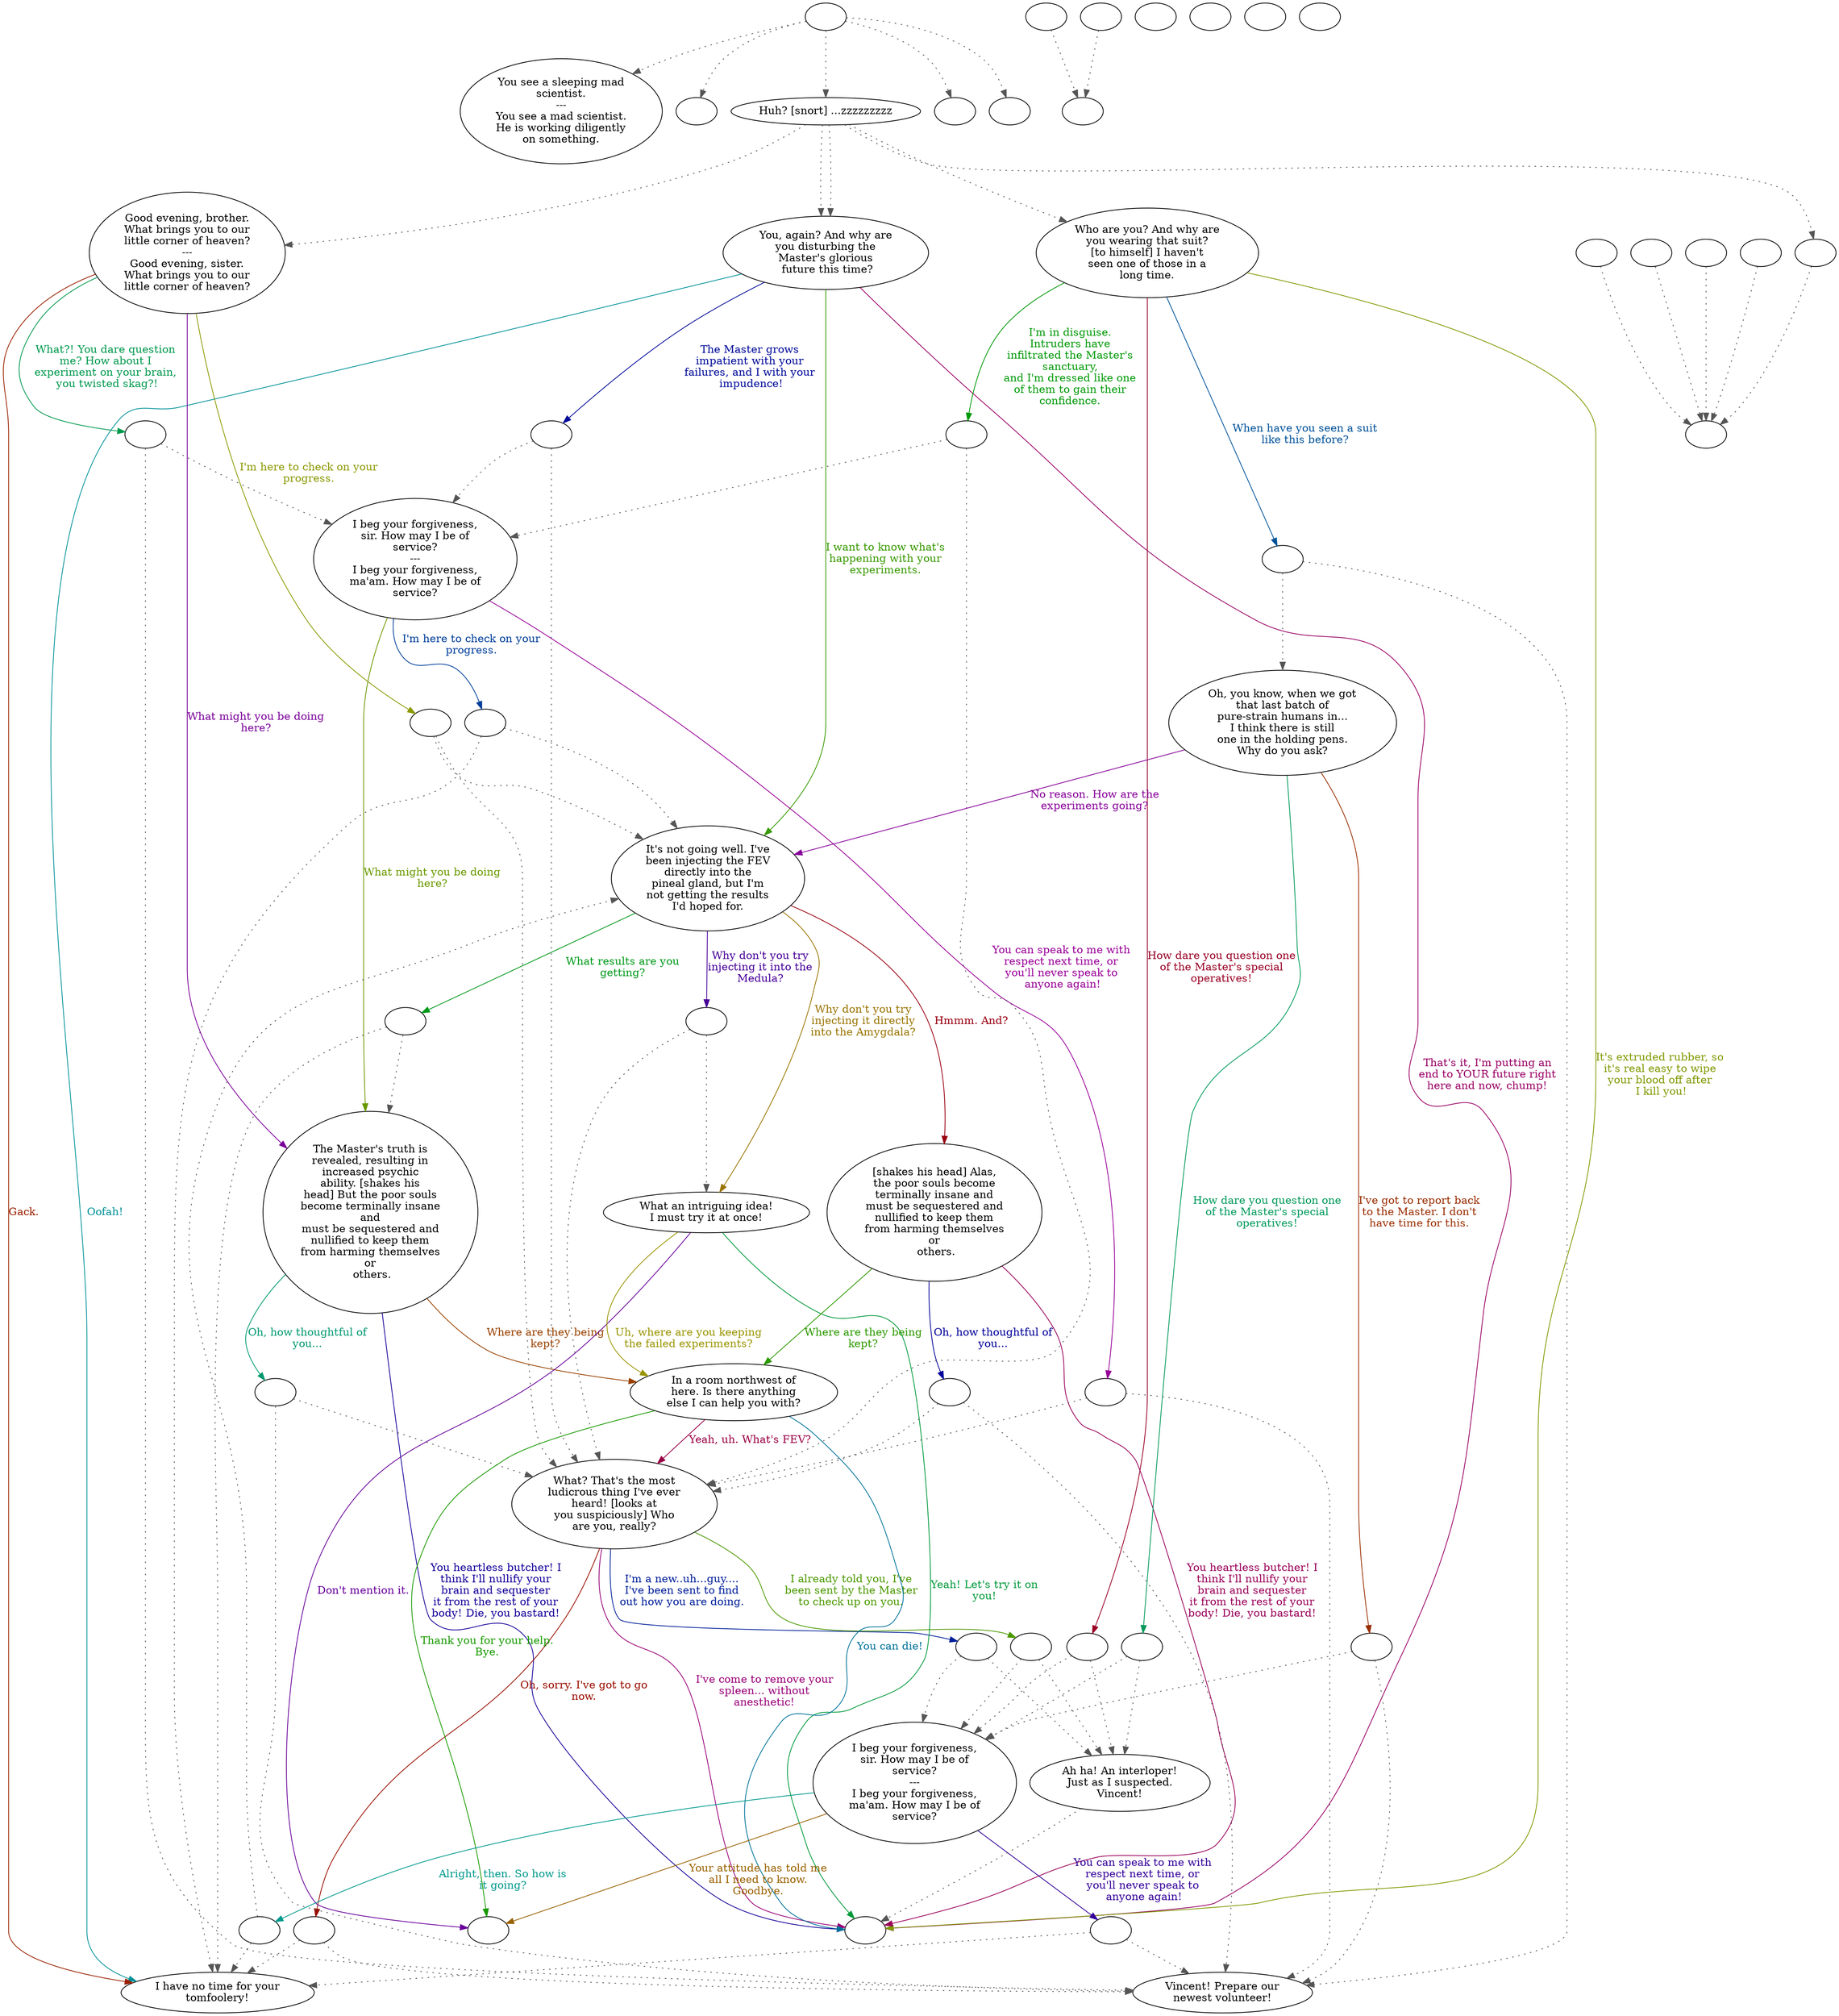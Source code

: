 digraph MADSCI {
  "start" [style=filled       fillcolor="#FFFFFF"       color="#000000"]
  "start" -> "look_at_p_proc" [style=dotted color="#555555"]
  "start" -> "pickup_p_proc" [style=dotted color="#555555"]
  "start" -> "talk_p_proc" [style=dotted color="#555555"]
  "start" -> "critter_p_proc" [style=dotted color="#555555"]
  "start" -> "destroy_p_proc" [style=dotted color="#555555"]
  "start" [label=""]
  "combat" [style=filled       fillcolor="#FFFFFF"       color="#000000"]
  "combat" [label=""]
  "critter_p_proc" [style=filled       fillcolor="#FFFFFF"       color="#000000"]
  "critter_p_proc" [label=""]
  "pickup_p_proc" [style=filled       fillcolor="#FFFFFF"       color="#000000"]
  "pickup_p_proc" [label=""]
  "talk_p_proc" [style=filled       fillcolor="#FFFFFF"       color="#000000"]
  "talk_p_proc" -> "get_reaction" [style=dotted color="#555555"]
  "talk_p_proc" -> "madsci01" [style=dotted color="#555555"]
  "talk_p_proc" -> "madsci00" [style=dotted color="#555555"]
  "talk_p_proc" -> "madsci01" [style=dotted color="#555555"]
  "talk_p_proc" -> "madsci12" [style=dotted color="#555555"]
  "talk_p_proc" [label="Huh? [snort] ...zzzzzzzzz"]
  "destroy_p_proc" [style=filled       fillcolor="#FFFFFF"       color="#000000"]
  "destroy_p_proc" [label=""]
  "look_at_p_proc" [style=filled       fillcolor="#FFFFFF"       color="#000000"]
  "look_at_p_proc" [label="You see a sleeping mad\nscientist.\n---\nYou see a mad scientist.\nHe is working diligently\non something."]
  "dialog_end" [style=filled       fillcolor="#FFFFFF"       color="#000000"]
  "dialog_end" [label=""]
  "madsci00" [style=filled       fillcolor="#FFFFFF"       color="#000000"]
  "madsci00" [label="Good evening, brother.\nWhat brings you to our\nlittle corner of heaven?\n---\nGood evening, sister.\nWhat brings you to our\nlittle corner of heaven?"]
  "madsci00" -> "madsci00a" [label="I'm here to check on your\nprogress." color="#8B9900" fontcolor="#8B9900"]
  "madsci00" -> "madsci04" [label="What might you be doing\nhere?" color="#7B0099" fontcolor="#7B0099"]
  "madsci00" -> "madsci00b" [label="What?! You dare question\nme? How about I\nexperiment on your brain,\n you twisted skag?!" color="#00994E" fontcolor="#00994E"]
  "madsci00" -> "madsci06" [label="Gack." color="#992100" fontcolor="#992100"]
  "madsci00a" [style=filled       fillcolor="#FFFFFF"       color="#000000"]
  "madsci00a" -> "madsci02" [style=dotted color="#555555"]
  "madsci00a" -> "madsci09" [style=dotted color="#555555"]
  "madsci00a" [label=""]
  "madsci00b" [style=filled       fillcolor="#FFFFFF"       color="#000000"]
  "madsci00b" -> "madsci03" [style=dotted color="#555555"]
  "madsci00b" -> "madsci08" [style=dotted color="#555555"]
  "madsci00b" [label=""]
  "madsci01" [style=filled       fillcolor="#FFFFFF"       color="#000000"]
  "madsci01" [label="You, again? And why are\nyou disturbing the\nMaster's glorious\n future this time?"]
  "madsci01" -> "madsci01a" [label="The Master grows\nimpatient with your\nfailures, and I with your\n impudence!" color="#000B99" fontcolor="#000B99"]
  "madsci01" -> "madsci02" [label="I want to know what's\nhappening with your\nexperiments." color="#389900" fontcolor="#389900"]
  "madsci01" -> "combat" [label="That's it, I'm putting an\nend to YOUR future right\nhere and now, chump!" color="#990065" fontcolor="#990065"]
  "madsci01" -> "madsci06" [label="Oofah!" color="#009199" fontcolor="#009199"]
  "madsci01a" [style=filled       fillcolor="#FFFFFF"       color="#000000"]
  "madsci01a" -> "madsci03" [style=dotted color="#555555"]
  "madsci01a" -> "madsci09" [style=dotted color="#555555"]
  "madsci01a" [label=""]
  "madsci02" [style=filled       fillcolor="#FFFFFF"       color="#000000"]
  "madsci02" [label="It's not going well. I've\nbeen injecting the FEV\ndirectly into the\npineal gland, but I'm\nnot getting the results\nI'd hoped for."]
  "madsci02" -> "madsci07" [label="Why don't you try\ninjecting it directly\ninto the Amygdala?" color="#997400" fontcolor="#997400"]
  "madsci02" -> "madsci02a" [label="Why don't you try\ninjecting it into the\nMedula?" color="#470099" fontcolor="#470099"]
  "madsci02" -> "madsci02b" [label="What results are you\ngetting?" color="#00991B" fontcolor="#00991B"]
  "madsci02" -> "madsci14" [label="Hmmm. And?" color="#990012" fontcolor="#990012"]
  "madsci02a" [style=filled       fillcolor="#FFFFFF"       color="#000000"]
  "madsci02a" -> "madsci07" [style=dotted color="#555555"]
  "madsci02a" -> "madsci09" [style=dotted color="#555555"]
  "madsci02a" [label=""]
  "madsci02b" [style=filled       fillcolor="#FFFFFF"       color="#000000"]
  "madsci02b" -> "madsci04" [style=dotted color="#555555"]
  "madsci02b" -> "madsci06" [style=dotted color="#555555"]
  "madsci02b" [label=""]
  "madsci03" [style=filled       fillcolor="#FFFFFF"       color="#000000"]
  "madsci03" [label="I beg your forgiveness,\nsir. How may I be of\nservice?\n---\nI beg your forgiveness,\nma'am. How may I be of\nservice?"]
  "madsci03" -> "madsci03a" [label="I'm here to check on your\nprogress." color="#003F99" fontcolor="#003F99"]
  "madsci03" -> "madsci04" [label="What might you be doing\nhere?" color="#6B9900" fontcolor="#6B9900"]
  "madsci03" -> "madsci03b" [label="You can speak to me with\nrespect next time, or\nyou'll never speak to\n anyone again!" color="#990098" fontcolor="#990098"]
  "madsci03a" [style=filled       fillcolor="#FFFFFF"       color="#000000"]
  "madsci03a" -> "madsci02" [style=dotted color="#555555"]
  "madsci03a" -> "madsci06" [style=dotted color="#555555"]
  "madsci03a" [label=""]
  "madsci03b" [style=filled       fillcolor="#FFFFFF"       color="#000000"]
  "madsci03b" -> "madsci09" [style=dotted color="#555555"]
  "madsci03b" -> "madsci08" [style=dotted color="#555555"]
  "madsci03b" [label=""]
  "madsci04" [style=filled       fillcolor="#FFFFFF"       color="#000000"]
  "madsci04" [label="The Master's truth is\nrevealed, resulting in\nincreased psychic\nability. [shakes his\nhead] But the poor souls\nbecome terminally insane\nand\nmust be sequestered and\nnullified to keep them\nfrom harming themselves\nor\n others."]
  "madsci04" -> "madsci04a" [label="Oh, how thoughtful of\nyou..." color="#00996E" fontcolor="#00996E"]
  "madsci04" -> "madsci05" [label="Where are they being\nkept?" color="#994100" fontcolor="#994100"]
  "madsci04" -> "combat" [label="You heartless butcher! I\nthink I'll nullify your\nbrain and sequester\nit from the rest of your\nbody! Die, you bastard!" color="#140099" fontcolor="#140099"]
  "madsci04a" [style=filled       fillcolor="#FFFFFF"       color="#000000"]
  "madsci04a" -> "madsci09" [style=dotted color="#555555"]
  "madsci04a" -> "madsci08" [style=dotted color="#555555"]
  "madsci04a" [label=""]
  "madsci05" [style=filled       fillcolor="#FFFFFF"       color="#000000"]
  "madsci05" [label="In a room northwest of\nhere. Is there anything\nelse I can help you with?"]
  "madsci05" -> "dialog_end" [label="Thank you for your help.\nBye." color="#189900" fontcolor="#189900"]
  "madsci05" -> "madsci09" [label="Yeah, uh. What's FEV?" color="#990045" fontcolor="#990045"]
  "madsci05" -> "combat" [label="You can die!" color="#007299" fontcolor="#007299"]
  "madsci06" [style=filled       fillcolor="#FFFFFF"       color="#000000"]
  "madsci06" [label="I have no time for your\ntomfoolery!"]
  "madsci07" [style=filled       fillcolor="#FFFFFF"       color="#000000"]
  "madsci07" [label="What an intriguing idea!\nI must try it at once!"]
  "madsci07" -> "madsci05" [label="Uh, where are you keeping\nthe failed experiments?" color="#999400" fontcolor="#999400"]
  "madsci07" -> "dialog_end" [label="Don't mention it." color="#670099" fontcolor="#670099"]
  "madsci07" -> "combat" [label="Yeah! Let's try it on\nyou!" color="#00993A" fontcolor="#00993A"]
  "madsci08" [style=filled       fillcolor="#FFFFFF"       color="#000000"]
  "madsci08" [label="Vincent! Prepare our\nnewest volunteer!"]
  "madsci09" [style=filled       fillcolor="#FFFFFF"       color="#000000"]
  "madsci09" [label="What? That's the most\nludicrous thing I've ever\nheard! [looks at\nyou suspiciously] Who\nare you, really?"]
  "madsci09" -> "madsci09a" [label="Oh, sorry. I've got to go\nnow." color="#990E00" fontcolor="#990E00"]
  "madsci09" -> "madsci09b" [label="I'm a new..uh...guy....\nI've been sent to find\nout how you are doing." color="#001F99" fontcolor="#001F99"]
  "madsci09" -> "madsci09c" [label="I already told you, I've\nbeen sent by the Master\nto check up on you." color="#4C9900" fontcolor="#4C9900"]
  "madsci09" -> "combat" [label="I've come to remove your\nspleen... without\nanesthetic!" color="#990078" fontcolor="#990078"]
  "madsci09a" [style=filled       fillcolor="#FFFFFF"       color="#000000"]
  "madsci09a" -> "madsci06" [style=dotted color="#555555"]
  "madsci09a" -> "madsci08" [style=dotted color="#555555"]
  "madsci09a" [label=""]
  "madsci09b" [style=filled       fillcolor="#FFFFFF"       color="#000000"]
  "madsci09b" -> "madsci10" [style=dotted color="#555555"]
  "madsci09b" -> "madsci11" [style=dotted color="#555555"]
  "madsci09b" [label=""]
  "madsci09c" [style=filled       fillcolor="#FFFFFF"       color="#000000"]
  "madsci09c" -> "madsci10" [style=dotted color="#555555"]
  "madsci09c" -> "madsci11" [style=dotted color="#555555"]
  "madsci09c" [label=""]
  "madsci10" [style=filled       fillcolor="#FFFFFF"       color="#000000"]
  "madsci10" [label="I beg your forgiveness,\nsir. How may I be of\nservice?\n---\nI beg your forgiveness,\nma'am. How may I be of\nservice?"]
  "madsci10" -> "madsci10a" [label="Alright, then. So how is\nit going?" color="#00998D" fontcolor="#00998D"]
  "madsci10" -> "dialog_end" [label="Your attitude has told me\nall I need to know.\nGoodbye." color="#996100" fontcolor="#996100"]
  "madsci10" -> "madsci10b" [label="You can speak to me with\nrespect next time, or\nyou'll never speak to\n anyone again!" color="#340099" fontcolor="#340099"]
  "madsci10a" [style=filled       fillcolor="#FFFFFF"       color="#000000"]
  "madsci10a" -> "madsci02" [style=dotted color="#555555"]
  "madsci10a" -> "madsci06" [style=dotted color="#555555"]
  "madsci10a" [label=""]
  "madsci10b" [style=filled       fillcolor="#FFFFFF"       color="#000000"]
  "madsci10b" -> "madsci06" [style=dotted color="#555555"]
  "madsci10b" -> "madsci08" [style=dotted color="#555555"]
  "madsci10b" [label=""]
  "madsci11" [style=filled       fillcolor="#FFFFFF"       color="#000000"]
  "madsci11" -> "combat" [style=dotted color="#555555"]
  "madsci11" [label="Ah ha! An interloper!\nJust as I suspected.\nVincent!"]
  "madsci12" [style=filled       fillcolor="#FFFFFF"       color="#000000"]
  "madsci12" [label="Who are you? And why are\nyou wearing that suit?\n[to himself] I haven't\nseen one of those in a\nlong time."]
  "madsci12" -> "madsci12a" [label="I'm in disguise.\nIntruders have\ninfiltrated the Master's\nsanctuary,\nand I'm dressed like one\nof them to gain their\nconfidence." color="#009907" fontcolor="#009907"]
  "madsci12" -> "madsci12b" [label="How dare you question one\nof the Master's special\noperatives!" color="#990025" fontcolor="#990025"]
  "madsci12" -> "madsci12c" [label="When have you seen a suit\nlike this before?" color="#005299" fontcolor="#005299"]
  "madsci12" -> "combat" [label="It's extruded rubber, so\nit's real easy to wipe\nyour blood off after\n I kill you!" color="#7F9900" fontcolor="#7F9900"]
  "madsci12a" [style=filled       fillcolor="#FFFFFF"       color="#000000"]
  "madsci12a" -> "madsci03" [style=dotted color="#555555"]
  "madsci12a" -> "madsci09" [style=dotted color="#555555"]
  "madsci12a" [label=""]
  "madsci12b" [style=filled       fillcolor="#FFFFFF"       color="#000000"]
  "madsci12b" -> "madsci10" [style=dotted color="#555555"]
  "madsci12b" -> "madsci11" [style=dotted color="#555555"]
  "madsci12b" [label=""]
  "madsci12c" [style=filled       fillcolor="#FFFFFF"       color="#000000"]
  "madsci12c" -> "madsci13" [style=dotted color="#555555"]
  "madsci12c" -> "madsci08" [style=dotted color="#555555"]
  "madsci12c" [label=""]
  "madsci13" [style=filled       fillcolor="#FFFFFF"       color="#000000"]
  "madsci13" [label="Oh, you know, when we got\nthat last batch of\npure-strain humans in...\nI think there is still\none in the holding pens.\nWhy do you ask?"]
  "madsci13" -> "madsci02" [label="No reason. How are the\nexperiments going?" color="#870099" fontcolor="#870099"]
  "madsci13" -> "madsci13a" [label="How dare you question one\nof the Master's special\noperatives!" color="#00995A" fontcolor="#00995A"]
  "madsci13" -> "madsci13b" [label="I've got to report back\nto the Master. I don't\nhave time for this." color="#992D00" fontcolor="#992D00"]
  "madsci13a" [style=filled       fillcolor="#FFFFFF"       color="#000000"]
  "madsci13a" -> "madsci10" [style=dotted color="#555555"]
  "madsci13a" -> "madsci11" [style=dotted color="#555555"]
  "madsci13a" [label=""]
  "madsci13b" [style=filled       fillcolor="#FFFFFF"       color="#000000"]
  "madsci13b" -> "madsci10" [style=dotted color="#555555"]
  "madsci13b" -> "madsci08" [style=dotted color="#555555"]
  "madsci13b" [label=""]
  "madsci14" [style=filled       fillcolor="#FFFFFF"       color="#000000"]
  "madsci14" [label="[shakes his head] Alas,\nthe poor souls become\nterminally insane and\nmust be sequestered and\nnullified to keep them\nfrom harming themselves\nor\n others."]
  "madsci14" -> "madsci14a" [label="Oh, how thoughtful of\nyou..." color="#010099" fontcolor="#010099"]
  "madsci14" -> "madsci05" [label="Where are they being\nkept?" color="#2C9900" fontcolor="#2C9900"]
  "madsci14" -> "combat" [label="You heartless butcher! I\nthink I'll nullify your\nbrain and sequester\nit from the rest of your\nbody! Die, you bastard!" color="#990059" fontcolor="#990059"]
  "madsci14a" [style=filled       fillcolor="#FFFFFF"       color="#000000"]
  "madsci14a" -> "madsci09" [style=dotted color="#555555"]
  "madsci14a" -> "madsci08" [style=dotted color="#555555"]
  "madsci14a" [label=""]
  "get_reaction" [style=filled       fillcolor="#FFFFFF"       color="#000000"]
  "get_reaction" -> "ReactToLevel" [style=dotted color="#555555"]
  "get_reaction" [label=""]
  "ReactToLevel" [style=filled       fillcolor="#FFFFFF"       color="#000000"]
  "ReactToLevel" [label=""]
  "LevelToReact" [style=filled       fillcolor="#FFFFFF"       color="#000000"]
  "LevelToReact" [label=""]
  "UpReact" [style=filled       fillcolor="#FFFFFF"       color="#000000"]
  "UpReact" -> "ReactToLevel" [style=dotted color="#555555"]
  "UpReact" [label=""]
  "DownReact" [style=filled       fillcolor="#FFFFFF"       color="#000000"]
  "DownReact" -> "ReactToLevel" [style=dotted color="#555555"]
  "DownReact" [label=""]
  "BottomReact" [style=filled       fillcolor="#FFFFFF"       color="#000000"]
  "BottomReact" [label=""]
  "TopReact" [style=filled       fillcolor="#FFFFFF"       color="#000000"]
  "TopReact" [label=""]
  "BigUpReact" [style=filled       fillcolor="#FFFFFF"       color="#000000"]
  "BigUpReact" -> "ReactToLevel" [style=dotted color="#555555"]
  "BigUpReact" [label=""]
  "BigDownReact" [style=filled       fillcolor="#FFFFFF"       color="#000000"]
  "BigDownReact" -> "ReactToLevel" [style=dotted color="#555555"]
  "BigDownReact" [label=""]
  "UpReactLevel" [style=filled       fillcolor="#FFFFFF"       color="#000000"]
  "UpReactLevel" -> "LevelToReact" [style=dotted color="#555555"]
  "UpReactLevel" [label=""]
  "DownReactLevel" [style=filled       fillcolor="#FFFFFF"       color="#000000"]
  "DownReactLevel" -> "LevelToReact" [style=dotted color="#555555"]
  "DownReactLevel" [label=""]
  "Goodbyes" [style=filled       fillcolor="#FFFFFF"       color="#000000"]
  "Goodbyes" [label=""]
  "madscinull" [style=filled       fillcolor="#FFFFFF"       color="#000000"]
  "madscinull" [label=""]
}